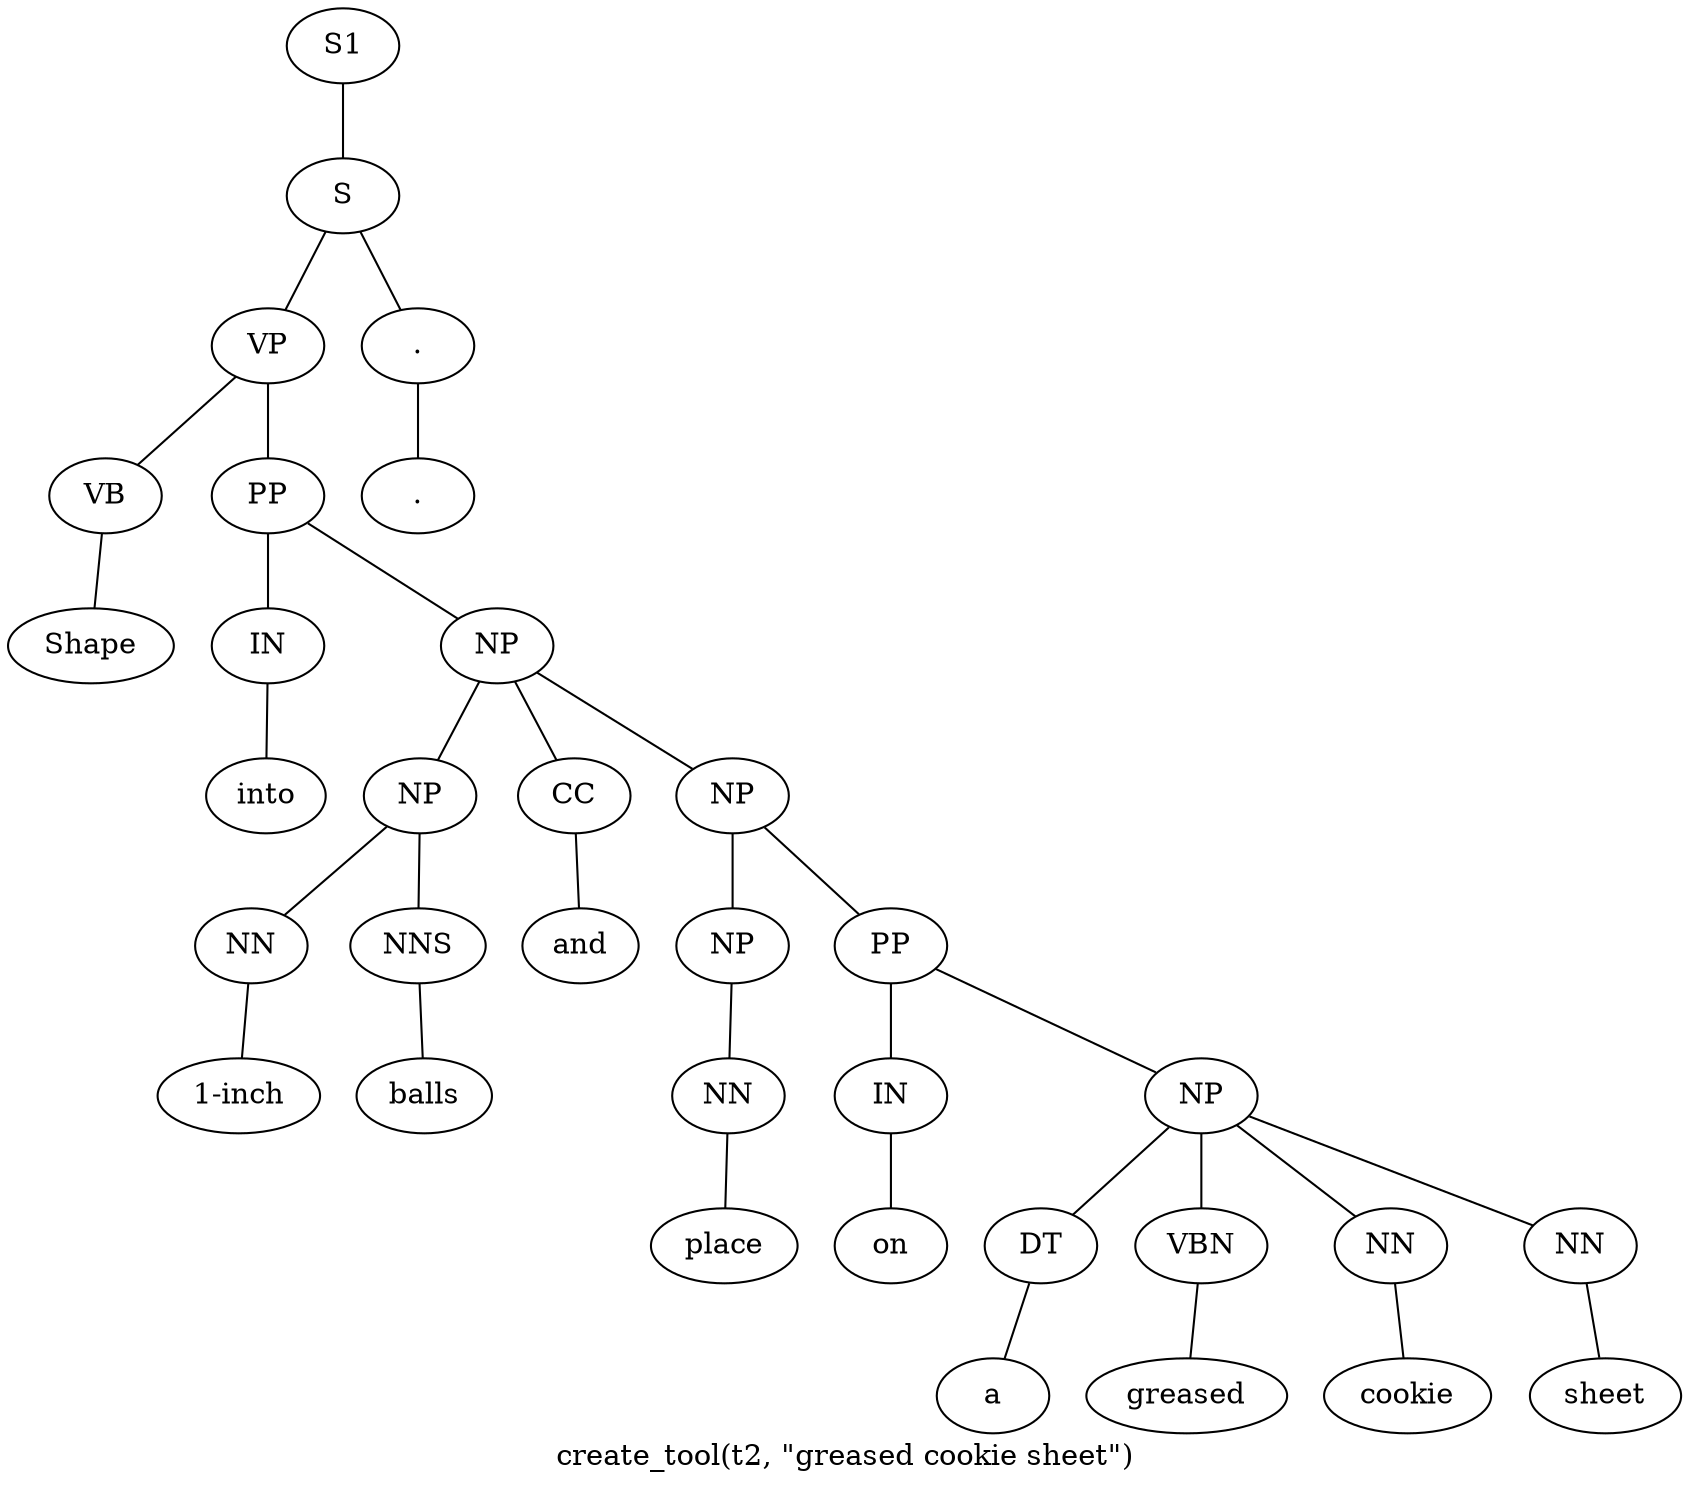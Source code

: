 graph SyntaxGraph {
	label = "create_tool(t2, \"greased cookie sheet\")";
	Node0 [label="S1"];
	Node1 [label="S"];
	Node2 [label="VP"];
	Node3 [label="VB"];
	Node4 [label="Shape"];
	Node5 [label="PP"];
	Node6 [label="IN"];
	Node7 [label="into"];
	Node8 [label="NP"];
	Node9 [label="NP"];
	Node10 [label="NN"];
	Node11 [label="1-inch"];
	Node12 [label="NNS"];
	Node13 [label="balls"];
	Node14 [label="CC"];
	Node15 [label="and"];
	Node16 [label="NP"];
	Node17 [label="NP"];
	Node18 [label="NN"];
	Node19 [label="place"];
	Node20 [label="PP"];
	Node21 [label="IN"];
	Node22 [label="on"];
	Node23 [label="NP"];
	Node24 [label="DT"];
	Node25 [label="a"];
	Node26 [label="VBN"];
	Node27 [label="greased"];
	Node28 [label="NN"];
	Node29 [label="cookie"];
	Node30 [label="NN"];
	Node31 [label="sheet"];
	Node32 [label="."];
	Node33 [label="."];

	Node0 -- Node1;
	Node1 -- Node2;
	Node1 -- Node32;
	Node2 -- Node3;
	Node2 -- Node5;
	Node3 -- Node4;
	Node5 -- Node6;
	Node5 -- Node8;
	Node6 -- Node7;
	Node8 -- Node9;
	Node8 -- Node14;
	Node8 -- Node16;
	Node9 -- Node10;
	Node9 -- Node12;
	Node10 -- Node11;
	Node12 -- Node13;
	Node14 -- Node15;
	Node16 -- Node17;
	Node16 -- Node20;
	Node17 -- Node18;
	Node18 -- Node19;
	Node20 -- Node21;
	Node20 -- Node23;
	Node21 -- Node22;
	Node23 -- Node24;
	Node23 -- Node26;
	Node23 -- Node28;
	Node23 -- Node30;
	Node24 -- Node25;
	Node26 -- Node27;
	Node28 -- Node29;
	Node30 -- Node31;
	Node32 -- Node33;
}